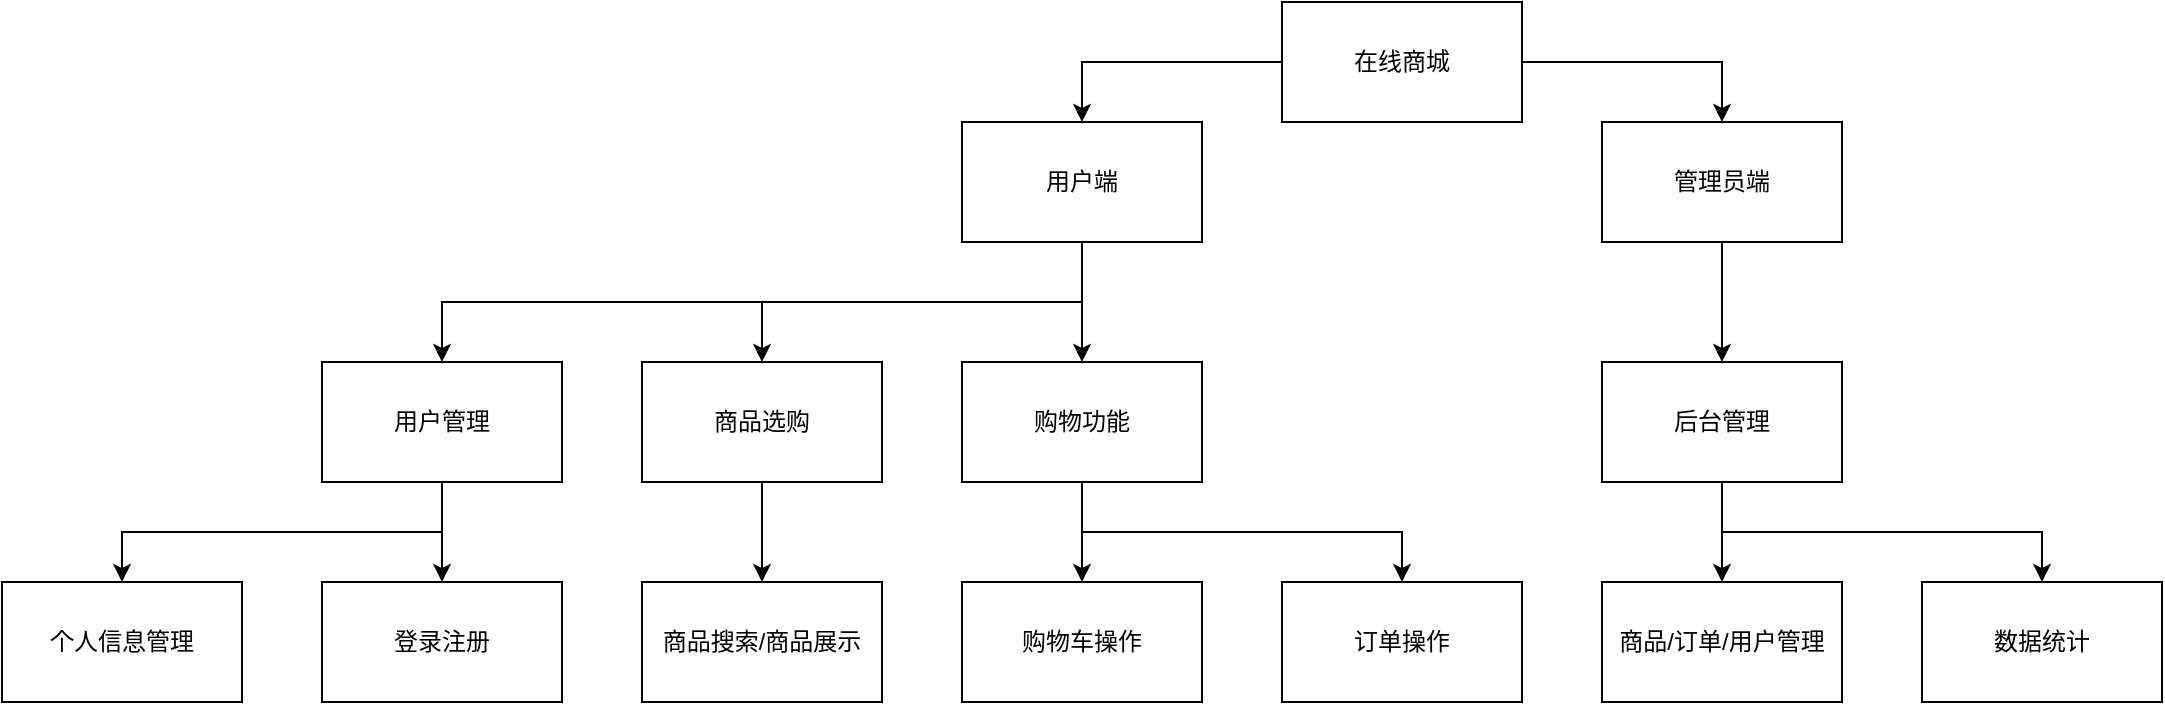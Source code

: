 <mxfile version="21.3.3" type="github">
  <diagram name="第 1 页" id="o4HZtcVuzK9y0ybJSj02">
    <mxGraphModel dx="1877" dy="549" grid="1" gridSize="10" guides="1" tooltips="1" connect="1" arrows="1" fold="1" page="1" pageScale="1" pageWidth="827" pageHeight="1169" math="0" shadow="0">
      <root>
        <mxCell id="0" />
        <mxCell id="1" parent="0" />
        <mxCell id="XytnYDIH3-JPXLEUSZ4J-5" style="edgeStyle=orthogonalEdgeStyle;rounded=0;orthogonalLoop=1;jettySize=auto;html=1;exitX=0;exitY=0.5;exitDx=0;exitDy=0;entryX=0.5;entryY=0;entryDx=0;entryDy=0;" edge="1" parent="1" source="XytnYDIH3-JPXLEUSZ4J-1" target="XytnYDIH3-JPXLEUSZ4J-3">
          <mxGeometry relative="1" as="geometry" />
        </mxCell>
        <mxCell id="XytnYDIH3-JPXLEUSZ4J-6" style="edgeStyle=orthogonalEdgeStyle;rounded=0;orthogonalLoop=1;jettySize=auto;html=1;entryX=0.5;entryY=0;entryDx=0;entryDy=0;" edge="1" parent="1" source="XytnYDIH3-JPXLEUSZ4J-1" target="XytnYDIH3-JPXLEUSZ4J-4">
          <mxGeometry relative="1" as="geometry" />
        </mxCell>
        <mxCell id="XytnYDIH3-JPXLEUSZ4J-1" value="在线商城" style="rounded=0;whiteSpace=wrap;html=1;" vertex="1" parent="1">
          <mxGeometry x="360" y="60" width="120" height="60" as="geometry" />
        </mxCell>
        <mxCell id="XytnYDIH3-JPXLEUSZ4J-11" style="edgeStyle=orthogonalEdgeStyle;rounded=0;orthogonalLoop=1;jettySize=auto;html=1;" edge="1" parent="1" source="XytnYDIH3-JPXLEUSZ4J-3" target="XytnYDIH3-JPXLEUSZ4J-8">
          <mxGeometry relative="1" as="geometry" />
        </mxCell>
        <mxCell id="XytnYDIH3-JPXLEUSZ4J-12" style="edgeStyle=orthogonalEdgeStyle;rounded=0;orthogonalLoop=1;jettySize=auto;html=1;exitX=0.5;exitY=1;exitDx=0;exitDy=0;entryX=0.5;entryY=0;entryDx=0;entryDy=0;" edge="1" parent="1" source="XytnYDIH3-JPXLEUSZ4J-3" target="XytnYDIH3-JPXLEUSZ4J-9">
          <mxGeometry relative="1" as="geometry" />
        </mxCell>
        <mxCell id="XytnYDIH3-JPXLEUSZ4J-13" style="edgeStyle=orthogonalEdgeStyle;rounded=0;orthogonalLoop=1;jettySize=auto;html=1;exitX=0.5;exitY=1;exitDx=0;exitDy=0;" edge="1" parent="1" source="XytnYDIH3-JPXLEUSZ4J-3" target="XytnYDIH3-JPXLEUSZ4J-7">
          <mxGeometry relative="1" as="geometry" />
        </mxCell>
        <mxCell id="XytnYDIH3-JPXLEUSZ4J-3" value="用户端" style="rounded=0;whiteSpace=wrap;html=1;" vertex="1" parent="1">
          <mxGeometry x="200" y="120" width="120" height="60" as="geometry" />
        </mxCell>
        <mxCell id="XytnYDIH3-JPXLEUSZ4J-14" style="edgeStyle=orthogonalEdgeStyle;rounded=0;orthogonalLoop=1;jettySize=auto;html=1;entryX=0.5;entryY=0;entryDx=0;entryDy=0;" edge="1" parent="1" source="XytnYDIH3-JPXLEUSZ4J-4" target="XytnYDIH3-JPXLEUSZ4J-10">
          <mxGeometry relative="1" as="geometry" />
        </mxCell>
        <mxCell id="XytnYDIH3-JPXLEUSZ4J-4" value="管理员端" style="rounded=0;whiteSpace=wrap;html=1;" vertex="1" parent="1">
          <mxGeometry x="520" y="120" width="120" height="60" as="geometry" />
        </mxCell>
        <mxCell id="XytnYDIH3-JPXLEUSZ4J-19" style="edgeStyle=orthogonalEdgeStyle;rounded=0;orthogonalLoop=1;jettySize=auto;html=1;" edge="1" parent="1" source="XytnYDIH3-JPXLEUSZ4J-7" target="XytnYDIH3-JPXLEUSZ4J-17">
          <mxGeometry relative="1" as="geometry" />
        </mxCell>
        <mxCell id="XytnYDIH3-JPXLEUSZ4J-20" style="edgeStyle=orthogonalEdgeStyle;rounded=0;orthogonalLoop=1;jettySize=auto;html=1;exitX=0.5;exitY=1;exitDx=0;exitDy=0;entryX=0.5;entryY=0;entryDx=0;entryDy=0;" edge="1" parent="1" source="XytnYDIH3-JPXLEUSZ4J-7" target="XytnYDIH3-JPXLEUSZ4J-16">
          <mxGeometry relative="1" as="geometry" />
        </mxCell>
        <mxCell id="XytnYDIH3-JPXLEUSZ4J-7" value="用户管理" style="rounded=0;whiteSpace=wrap;html=1;" vertex="1" parent="1">
          <mxGeometry x="-120" y="240" width="120" height="60" as="geometry" />
        </mxCell>
        <mxCell id="XytnYDIH3-JPXLEUSZ4J-25" style="edgeStyle=orthogonalEdgeStyle;rounded=0;orthogonalLoop=1;jettySize=auto;html=1;" edge="1" parent="1" source="XytnYDIH3-JPXLEUSZ4J-8" target="XytnYDIH3-JPXLEUSZ4J-23">
          <mxGeometry relative="1" as="geometry" />
        </mxCell>
        <mxCell id="XytnYDIH3-JPXLEUSZ4J-27" style="edgeStyle=orthogonalEdgeStyle;rounded=0;orthogonalLoop=1;jettySize=auto;html=1;exitX=0.5;exitY=1;exitDx=0;exitDy=0;entryX=0.5;entryY=0;entryDx=0;entryDy=0;" edge="1" parent="1" source="XytnYDIH3-JPXLEUSZ4J-8" target="XytnYDIH3-JPXLEUSZ4J-24">
          <mxGeometry relative="1" as="geometry" />
        </mxCell>
        <mxCell id="XytnYDIH3-JPXLEUSZ4J-8" value="购物功能" style="rounded=0;whiteSpace=wrap;html=1;" vertex="1" parent="1">
          <mxGeometry x="200" y="240" width="120" height="60" as="geometry" />
        </mxCell>
        <mxCell id="XytnYDIH3-JPXLEUSZ4J-22" style="edgeStyle=orthogonalEdgeStyle;rounded=0;orthogonalLoop=1;jettySize=auto;html=1;exitX=0.5;exitY=1;exitDx=0;exitDy=0;" edge="1" parent="1" source="XytnYDIH3-JPXLEUSZ4J-9" target="XytnYDIH3-JPXLEUSZ4J-21">
          <mxGeometry relative="1" as="geometry" />
        </mxCell>
        <mxCell id="XytnYDIH3-JPXLEUSZ4J-9" value="商品选购" style="rounded=0;whiteSpace=wrap;html=1;" vertex="1" parent="1">
          <mxGeometry x="40" y="240" width="120" height="60" as="geometry" />
        </mxCell>
        <mxCell id="XytnYDIH3-JPXLEUSZ4J-31" style="edgeStyle=orthogonalEdgeStyle;rounded=0;orthogonalLoop=1;jettySize=auto;html=1;exitX=0.5;exitY=1;exitDx=0;exitDy=0;entryX=0.5;entryY=0;entryDx=0;entryDy=0;" edge="1" parent="1" source="XytnYDIH3-JPXLEUSZ4J-10" target="XytnYDIH3-JPXLEUSZ4J-28">
          <mxGeometry relative="1" as="geometry" />
        </mxCell>
        <mxCell id="XytnYDIH3-JPXLEUSZ4J-32" style="edgeStyle=orthogonalEdgeStyle;rounded=0;orthogonalLoop=1;jettySize=auto;html=1;exitX=0.5;exitY=1;exitDx=0;exitDy=0;entryX=0.5;entryY=0;entryDx=0;entryDy=0;" edge="1" parent="1" source="XytnYDIH3-JPXLEUSZ4J-10" target="XytnYDIH3-JPXLEUSZ4J-29">
          <mxGeometry relative="1" as="geometry" />
        </mxCell>
        <mxCell id="XytnYDIH3-JPXLEUSZ4J-10" value="后台管理" style="rounded=0;whiteSpace=wrap;html=1;" vertex="1" parent="1">
          <mxGeometry x="520" y="240" width="120" height="60" as="geometry" />
        </mxCell>
        <mxCell id="XytnYDIH3-JPXLEUSZ4J-16" value="个人信息管理" style="rounded=0;whiteSpace=wrap;html=1;" vertex="1" parent="1">
          <mxGeometry x="-280" y="350" width="120" height="60" as="geometry" />
        </mxCell>
        <mxCell id="XytnYDIH3-JPXLEUSZ4J-17" value="登录注册" style="rounded=0;whiteSpace=wrap;html=1;" vertex="1" parent="1">
          <mxGeometry x="-120" y="350" width="120" height="60" as="geometry" />
        </mxCell>
        <mxCell id="XytnYDIH3-JPXLEUSZ4J-18" style="edgeStyle=orthogonalEdgeStyle;rounded=0;orthogonalLoop=1;jettySize=auto;html=1;exitX=0.5;exitY=1;exitDx=0;exitDy=0;" edge="1" parent="1" source="XytnYDIH3-JPXLEUSZ4J-16" target="XytnYDIH3-JPXLEUSZ4J-16">
          <mxGeometry relative="1" as="geometry" />
        </mxCell>
        <mxCell id="XytnYDIH3-JPXLEUSZ4J-21" value="商品搜索/商品展示" style="rounded=0;whiteSpace=wrap;html=1;" vertex="1" parent="1">
          <mxGeometry x="40" y="350" width="120" height="60" as="geometry" />
        </mxCell>
        <mxCell id="XytnYDIH3-JPXLEUSZ4J-23" value="购物车操作" style="rounded=0;whiteSpace=wrap;html=1;" vertex="1" parent="1">
          <mxGeometry x="200" y="350" width="120" height="60" as="geometry" />
        </mxCell>
        <mxCell id="XytnYDIH3-JPXLEUSZ4J-24" value="订单操作" style="rounded=0;whiteSpace=wrap;html=1;" vertex="1" parent="1">
          <mxGeometry x="360" y="350" width="120" height="60" as="geometry" />
        </mxCell>
        <mxCell id="XytnYDIH3-JPXLEUSZ4J-28" value="商品/订单/用户管理" style="rounded=0;whiteSpace=wrap;html=1;" vertex="1" parent="1">
          <mxGeometry x="520" y="350" width="120" height="60" as="geometry" />
        </mxCell>
        <mxCell id="XytnYDIH3-JPXLEUSZ4J-29" value="数据统计" style="rounded=0;whiteSpace=wrap;html=1;" vertex="1" parent="1">
          <mxGeometry x="680" y="350" width="120" height="60" as="geometry" />
        </mxCell>
      </root>
    </mxGraphModel>
  </diagram>
</mxfile>
